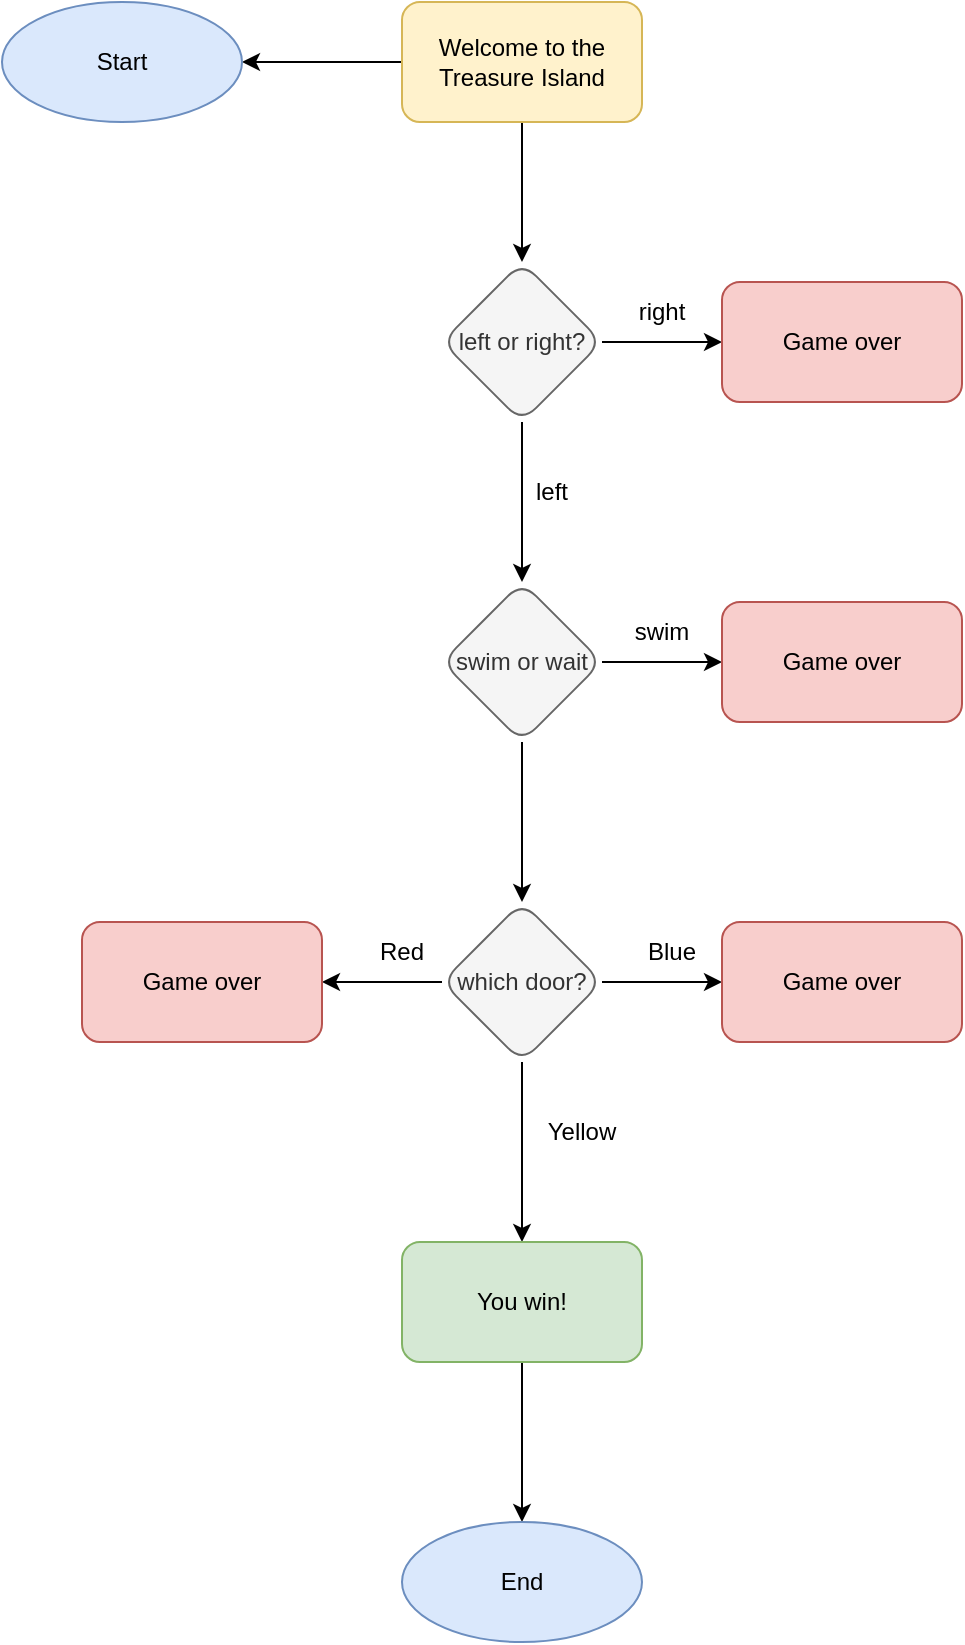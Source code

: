<mxfile version="15.4.0" type="device"><diagram id="OVOTlMLkOOS_cjgUvwhd" name="Page-1"><mxGraphModel dx="1038" dy="641" grid="1" gridSize="10" guides="1" tooltips="1" connect="1" arrows="1" fold="1" page="1" pageScale="1" pageWidth="850" pageHeight="1100" math="0" shadow="0"><root><mxCell id="0"/><mxCell id="1" parent="0"/><mxCell id="b9zN6G_vJ3pbN9vs2xcE-3" value="" style="edgeStyle=orthogonalEdgeStyle;rounded=0;orthogonalLoop=1;jettySize=auto;html=1;" parent="1" source="b9zN6G_vJ3pbN9vs2xcE-1" target="b9zN6G_vJ3pbN9vs2xcE-2" edge="1"><mxGeometry relative="1" as="geometry"/></mxCell><mxCell id="NKxcQym-LfiJzKbf37P6-22" value="" style="edgeStyle=orthogonalEdgeStyle;rounded=0;orthogonalLoop=1;jettySize=auto;html=1;" edge="1" parent="1" source="b9zN6G_vJ3pbN9vs2xcE-1" target="NKxcQym-LfiJzKbf37P6-21"><mxGeometry relative="1" as="geometry"/></mxCell><mxCell id="b9zN6G_vJ3pbN9vs2xcE-1" value="Welcome to the Treasure Island" style="rounded=1;whiteSpace=wrap;html=1;fillColor=#fff2cc;strokeColor=#d6b656;" parent="1" vertex="1"><mxGeometry x="350" y="20" width="120" height="60" as="geometry"/></mxCell><mxCell id="NKxcQym-LfiJzKbf37P6-2" value="" style="edgeStyle=orthogonalEdgeStyle;rounded=0;orthogonalLoop=1;jettySize=auto;html=1;" edge="1" parent="1" source="b9zN6G_vJ3pbN9vs2xcE-2" target="NKxcQym-LfiJzKbf37P6-1"><mxGeometry relative="1" as="geometry"/></mxCell><mxCell id="NKxcQym-LfiJzKbf37P6-5" value="" style="edgeStyle=orthogonalEdgeStyle;rounded=0;orthogonalLoop=1;jettySize=auto;html=1;" edge="1" parent="1" source="b9zN6G_vJ3pbN9vs2xcE-2" target="NKxcQym-LfiJzKbf37P6-4"><mxGeometry relative="1" as="geometry"/></mxCell><mxCell id="b9zN6G_vJ3pbN9vs2xcE-2" value="left or right?" style="rhombus;whiteSpace=wrap;html=1;rounded=1;fillColor=#f5f5f5;strokeColor=#666666;fontColor=#333333;" parent="1" vertex="1"><mxGeometry x="370" y="150" width="80" height="80" as="geometry"/></mxCell><mxCell id="NKxcQym-LfiJzKbf37P6-1" value="Game over" style="rounded=1;whiteSpace=wrap;html=1;fillColor=#f8cecc;strokeColor=#b85450;" vertex="1" parent="1"><mxGeometry x="510" y="160" width="120" height="60" as="geometry"/></mxCell><mxCell id="NKxcQym-LfiJzKbf37P6-3" value="right" style="text;html=1;strokeColor=none;fillColor=none;align=center;verticalAlign=middle;whiteSpace=wrap;rounded=0;" vertex="1" parent="1"><mxGeometry x="450" y="160" width="60" height="30" as="geometry"/></mxCell><mxCell id="NKxcQym-LfiJzKbf37P6-7" value="" style="edgeStyle=orthogonalEdgeStyle;rounded=0;orthogonalLoop=1;jettySize=auto;html=1;" edge="1" parent="1" source="NKxcQym-LfiJzKbf37P6-4" target="NKxcQym-LfiJzKbf37P6-6"><mxGeometry relative="1" as="geometry"/></mxCell><mxCell id="NKxcQym-LfiJzKbf37P6-11" value="" style="edgeStyle=orthogonalEdgeStyle;rounded=0;orthogonalLoop=1;jettySize=auto;html=1;" edge="1" parent="1" source="NKxcQym-LfiJzKbf37P6-4" target="NKxcQym-LfiJzKbf37P6-10"><mxGeometry relative="1" as="geometry"/></mxCell><mxCell id="NKxcQym-LfiJzKbf37P6-4" value="swim or wait" style="rhombus;whiteSpace=wrap;html=1;rounded=1;fillColor=#f5f5f5;strokeColor=#666666;fontColor=#333333;" vertex="1" parent="1"><mxGeometry x="370" y="310" width="80" height="80" as="geometry"/></mxCell><mxCell id="NKxcQym-LfiJzKbf37P6-6" value="Game over" style="rounded=1;whiteSpace=wrap;html=1;fillColor=#f8cecc;strokeColor=#b85450;" vertex="1" parent="1"><mxGeometry x="510" y="320" width="120" height="60" as="geometry"/></mxCell><mxCell id="NKxcQym-LfiJzKbf37P6-8" value="swim" style="text;html=1;strokeColor=none;fillColor=none;align=center;verticalAlign=middle;whiteSpace=wrap;rounded=0;" vertex="1" parent="1"><mxGeometry x="450" y="320" width="60" height="30" as="geometry"/></mxCell><mxCell id="NKxcQym-LfiJzKbf37P6-9" value="left" style="text;html=1;strokeColor=none;fillColor=none;align=center;verticalAlign=middle;whiteSpace=wrap;rounded=0;" vertex="1" parent="1"><mxGeometry x="395" y="250" width="60" height="30" as="geometry"/></mxCell><mxCell id="NKxcQym-LfiJzKbf37P6-13" value="" style="edgeStyle=orthogonalEdgeStyle;rounded=0;orthogonalLoop=1;jettySize=auto;html=1;" edge="1" parent="1" source="NKxcQym-LfiJzKbf37P6-10" target="NKxcQym-LfiJzKbf37P6-12"><mxGeometry relative="1" as="geometry"/></mxCell><mxCell id="NKxcQym-LfiJzKbf37P6-15" value="" style="edgeStyle=orthogonalEdgeStyle;rounded=0;orthogonalLoop=1;jettySize=auto;html=1;" edge="1" parent="1" source="NKxcQym-LfiJzKbf37P6-10" target="NKxcQym-LfiJzKbf37P6-14"><mxGeometry relative="1" as="geometry"/></mxCell><mxCell id="NKxcQym-LfiJzKbf37P6-17" value="" style="edgeStyle=orthogonalEdgeStyle;rounded=0;orthogonalLoop=1;jettySize=auto;html=1;" edge="1" parent="1" source="NKxcQym-LfiJzKbf37P6-10" target="NKxcQym-LfiJzKbf37P6-16"><mxGeometry relative="1" as="geometry"/></mxCell><mxCell id="NKxcQym-LfiJzKbf37P6-10" value="which door?" style="rhombus;whiteSpace=wrap;html=1;rounded=1;fillColor=#f5f5f5;strokeColor=#666666;fontColor=#333333;" vertex="1" parent="1"><mxGeometry x="370" y="470" width="80" height="80" as="geometry"/></mxCell><mxCell id="NKxcQym-LfiJzKbf37P6-12" value="Game over" style="whiteSpace=wrap;html=1;rounded=1;fillColor=#f8cecc;strokeColor=#b85450;" vertex="1" parent="1"><mxGeometry x="190" y="480" width="120" height="60" as="geometry"/></mxCell><mxCell id="NKxcQym-LfiJzKbf37P6-14" value="Game over" style="whiteSpace=wrap;html=1;rounded=1;fillColor=#f8cecc;strokeColor=#b85450;" vertex="1" parent="1"><mxGeometry x="510" y="480" width="120" height="60" as="geometry"/></mxCell><mxCell id="NKxcQym-LfiJzKbf37P6-24" value="" style="edgeStyle=orthogonalEdgeStyle;rounded=0;orthogonalLoop=1;jettySize=auto;html=1;" edge="1" parent="1" source="NKxcQym-LfiJzKbf37P6-16" target="NKxcQym-LfiJzKbf37P6-23"><mxGeometry relative="1" as="geometry"/></mxCell><mxCell id="NKxcQym-LfiJzKbf37P6-16" value="You win!" style="whiteSpace=wrap;html=1;rounded=1;fillColor=#d5e8d4;strokeColor=#82b366;" vertex="1" parent="1"><mxGeometry x="350" y="640" width="120" height="60" as="geometry"/></mxCell><mxCell id="NKxcQym-LfiJzKbf37P6-18" value="Red" style="text;html=1;strokeColor=none;fillColor=none;align=center;verticalAlign=middle;whiteSpace=wrap;rounded=0;" vertex="1" parent="1"><mxGeometry x="320" y="480" width="60" height="30" as="geometry"/></mxCell><mxCell id="NKxcQym-LfiJzKbf37P6-19" value="Blue" style="text;html=1;strokeColor=none;fillColor=none;align=center;verticalAlign=middle;whiteSpace=wrap;rounded=0;" vertex="1" parent="1"><mxGeometry x="455" y="480" width="60" height="30" as="geometry"/></mxCell><mxCell id="NKxcQym-LfiJzKbf37P6-20" value="Yellow" style="text;html=1;strokeColor=none;fillColor=none;align=center;verticalAlign=middle;whiteSpace=wrap;rounded=0;" vertex="1" parent="1"><mxGeometry x="410" y="570" width="60" height="30" as="geometry"/></mxCell><mxCell id="NKxcQym-LfiJzKbf37P6-21" value="Start" style="ellipse;whiteSpace=wrap;html=1;rounded=1;fillColor=#dae8fc;strokeColor=#6c8ebf;" vertex="1" parent="1"><mxGeometry x="150" y="20" width="120" height="60" as="geometry"/></mxCell><mxCell id="NKxcQym-LfiJzKbf37P6-23" value="End" style="ellipse;whiteSpace=wrap;html=1;rounded=1;fillColor=#dae8fc;strokeColor=#6c8ebf;" vertex="1" parent="1"><mxGeometry x="350" y="780" width="120" height="60" as="geometry"/></mxCell></root></mxGraphModel></diagram></mxfile>